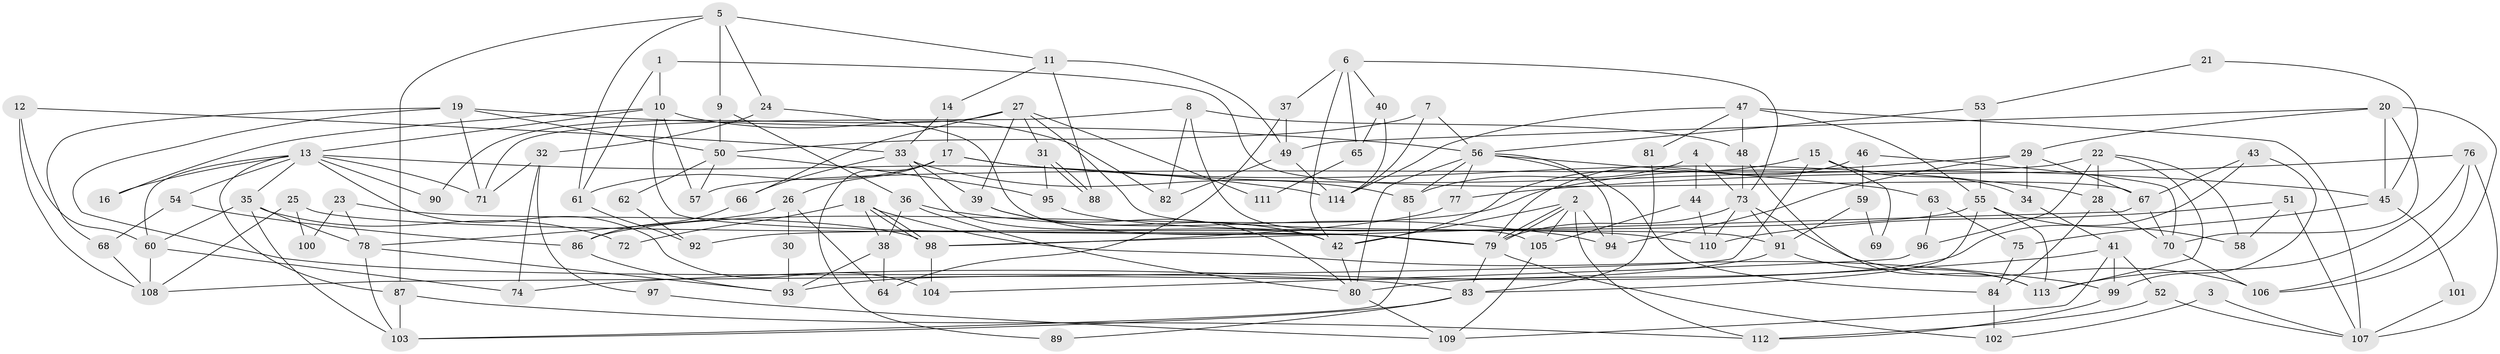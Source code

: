 // Generated by graph-tools (version 1.1) at 2025/02/03/09/25 03:02:01]
// undirected, 114 vertices, 228 edges
graph export_dot {
graph [start="1"]
  node [color=gray90,style=filled];
  1;
  2;
  3;
  4;
  5;
  6;
  7;
  8;
  9;
  10;
  11;
  12;
  13;
  14;
  15;
  16;
  17;
  18;
  19;
  20;
  21;
  22;
  23;
  24;
  25;
  26;
  27;
  28;
  29;
  30;
  31;
  32;
  33;
  34;
  35;
  36;
  37;
  38;
  39;
  40;
  41;
  42;
  43;
  44;
  45;
  46;
  47;
  48;
  49;
  50;
  51;
  52;
  53;
  54;
  55;
  56;
  57;
  58;
  59;
  60;
  61;
  62;
  63;
  64;
  65;
  66;
  67;
  68;
  69;
  70;
  71;
  72;
  73;
  74;
  75;
  76;
  77;
  78;
  79;
  80;
  81;
  82;
  83;
  84;
  85;
  86;
  87;
  88;
  89;
  90;
  91;
  92;
  93;
  94;
  95;
  96;
  97;
  98;
  99;
  100;
  101;
  102;
  103;
  104;
  105;
  106;
  107;
  108;
  109;
  110;
  111;
  112;
  113;
  114;
  1 -- 10;
  1 -- 61;
  1 -- 67;
  2 -- 79;
  2 -- 79;
  2 -- 42;
  2 -- 94;
  2 -- 105;
  2 -- 112;
  3 -- 107;
  3 -- 102;
  4 -- 73;
  4 -- 85;
  4 -- 44;
  5 -- 24;
  5 -- 11;
  5 -- 9;
  5 -- 61;
  5 -- 87;
  6 -- 73;
  6 -- 42;
  6 -- 37;
  6 -- 40;
  6 -- 65;
  7 -- 56;
  7 -- 50;
  7 -- 114;
  8 -- 48;
  8 -- 82;
  8 -- 71;
  8 -- 105;
  9 -- 50;
  9 -- 36;
  10 -- 79;
  10 -- 13;
  10 -- 16;
  10 -- 57;
  10 -- 82;
  11 -- 14;
  11 -- 49;
  11 -- 88;
  12 -- 60;
  12 -- 33;
  12 -- 108;
  13 -- 60;
  13 -- 87;
  13 -- 16;
  13 -- 35;
  13 -- 54;
  13 -- 71;
  13 -- 90;
  13 -- 104;
  13 -- 114;
  14 -- 17;
  14 -- 33;
  15 -- 42;
  15 -- 34;
  15 -- 69;
  15 -- 108;
  17 -- 28;
  17 -- 26;
  17 -- 45;
  17 -- 61;
  17 -- 89;
  18 -- 99;
  18 -- 98;
  18 -- 98;
  18 -- 38;
  18 -- 72;
  19 -- 56;
  19 -- 71;
  19 -- 50;
  19 -- 68;
  19 -- 83;
  20 -- 70;
  20 -- 45;
  20 -- 29;
  20 -- 49;
  20 -- 106;
  21 -- 45;
  21 -- 53;
  22 -- 57;
  22 -- 113;
  22 -- 28;
  22 -- 58;
  22 -- 96;
  23 -- 98;
  23 -- 78;
  23 -- 100;
  24 -- 79;
  24 -- 32;
  25 -- 108;
  25 -- 79;
  25 -- 100;
  26 -- 64;
  26 -- 78;
  26 -- 30;
  27 -- 91;
  27 -- 66;
  27 -- 31;
  27 -- 39;
  27 -- 90;
  27 -- 111;
  28 -- 70;
  28 -- 84;
  29 -- 94;
  29 -- 34;
  29 -- 67;
  29 -- 86;
  30 -- 93;
  31 -- 88;
  31 -- 88;
  31 -- 95;
  32 -- 71;
  32 -- 74;
  32 -- 97;
  33 -- 85;
  33 -- 42;
  33 -- 39;
  33 -- 66;
  34 -- 41;
  35 -- 103;
  35 -- 60;
  35 -- 72;
  35 -- 78;
  36 -- 80;
  36 -- 38;
  36 -- 94;
  37 -- 49;
  37 -- 64;
  38 -- 64;
  38 -- 93;
  39 -- 42;
  39 -- 80;
  40 -- 114;
  40 -- 65;
  41 -- 109;
  41 -- 99;
  41 -- 52;
  41 -- 74;
  42 -- 80;
  43 -- 67;
  43 -- 80;
  43 -- 99;
  44 -- 105;
  44 -- 110;
  45 -- 75;
  45 -- 101;
  46 -- 79;
  46 -- 70;
  46 -- 59;
  47 -- 114;
  47 -- 55;
  47 -- 48;
  47 -- 81;
  47 -- 107;
  48 -- 113;
  48 -- 73;
  49 -- 114;
  49 -- 82;
  50 -- 95;
  50 -- 57;
  50 -- 62;
  51 -- 58;
  51 -- 107;
  51 -- 110;
  52 -- 112;
  52 -- 107;
  53 -- 55;
  53 -- 56;
  54 -- 68;
  54 -- 86;
  55 -- 83;
  55 -- 113;
  55 -- 58;
  55 -- 92;
  56 -- 77;
  56 -- 94;
  56 -- 63;
  56 -- 80;
  56 -- 84;
  56 -- 85;
  59 -- 91;
  59 -- 69;
  60 -- 108;
  60 -- 74;
  61 -- 92;
  62 -- 92;
  63 -- 96;
  63 -- 75;
  65 -- 111;
  66 -- 86;
  67 -- 70;
  67 -- 98;
  68 -- 108;
  70 -- 106;
  73 -- 110;
  73 -- 79;
  73 -- 91;
  73 -- 106;
  75 -- 84;
  76 -- 106;
  76 -- 107;
  76 -- 77;
  76 -- 113;
  77 -- 98;
  78 -- 93;
  78 -- 103;
  79 -- 83;
  79 -- 102;
  80 -- 109;
  81 -- 83;
  83 -- 89;
  83 -- 103;
  84 -- 102;
  85 -- 103;
  86 -- 93;
  87 -- 103;
  87 -- 112;
  91 -- 93;
  91 -- 113;
  95 -- 110;
  96 -- 104;
  97 -- 109;
  98 -- 104;
  99 -- 112;
  101 -- 107;
  105 -- 109;
}
